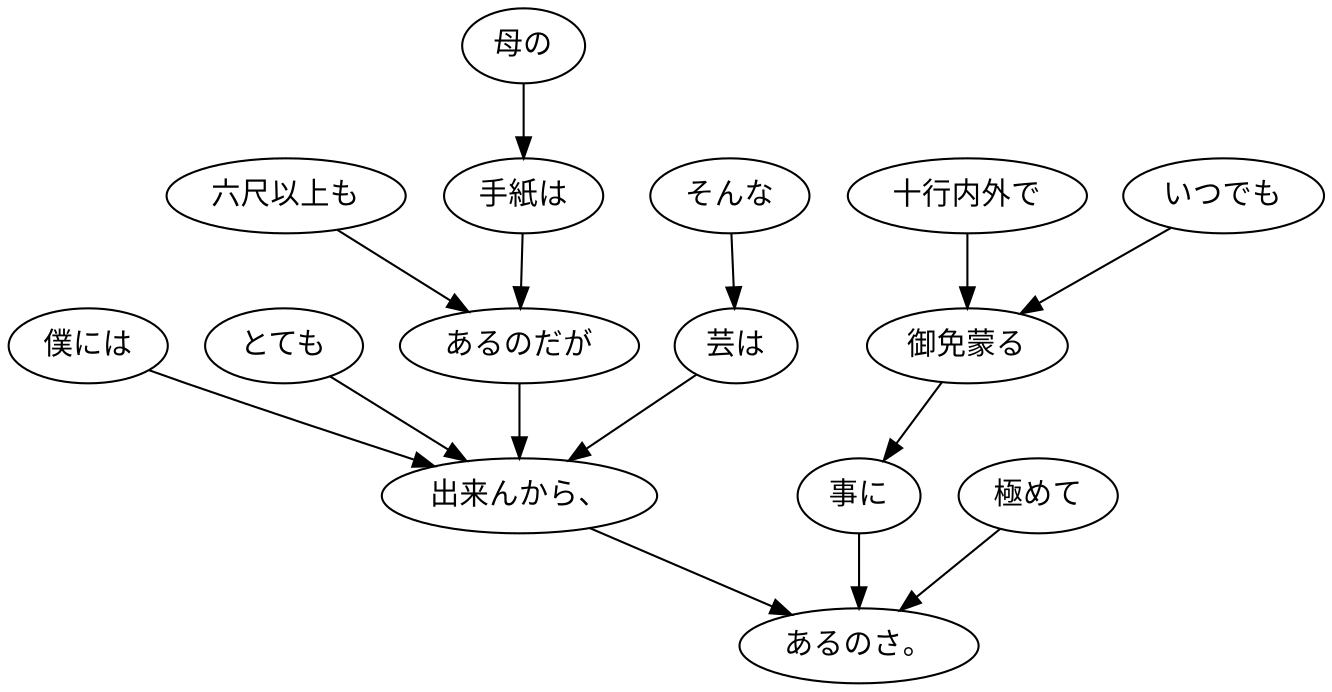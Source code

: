 digraph graph1055 {
	node0 [label="母の"];
	node1 [label="手紙は"];
	node2 [label="六尺以上も"];
	node3 [label="あるのだが"];
	node4 [label="僕には"];
	node5 [label="とても"];
	node6 [label="そんな"];
	node7 [label="芸は"];
	node8 [label="出来んから、"];
	node9 [label="いつでも"];
	node10 [label="十行内外で"];
	node11 [label="御免蒙る"];
	node12 [label="事に"];
	node13 [label="極めて"];
	node14 [label="あるのさ。"];
	node0 -> node1;
	node1 -> node3;
	node2 -> node3;
	node3 -> node8;
	node4 -> node8;
	node5 -> node8;
	node6 -> node7;
	node7 -> node8;
	node8 -> node14;
	node9 -> node11;
	node10 -> node11;
	node11 -> node12;
	node12 -> node14;
	node13 -> node14;
}

